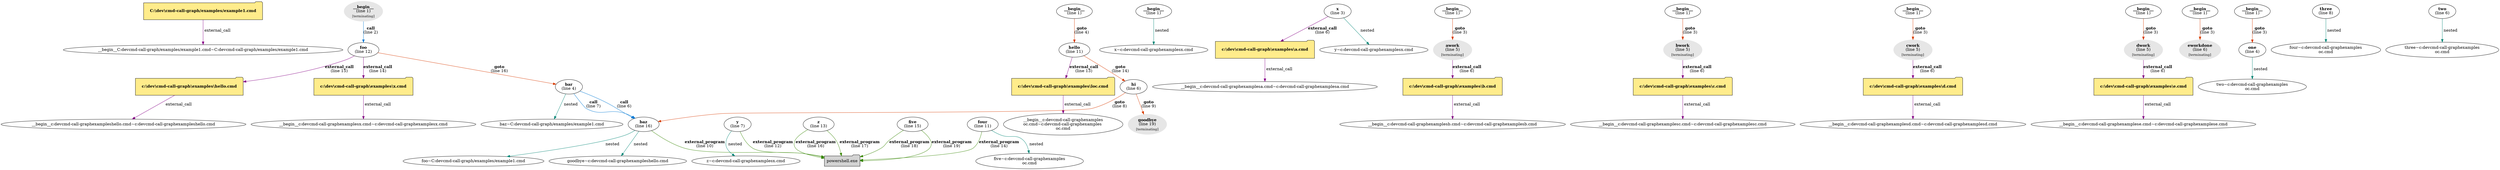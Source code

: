 digraph g {
"C:\dev\cmd-call-graph/examples/example1.cmd" [style=filled,fillcolor="#ffec8b",shape=folder,margin=.3,label=<<b>C:\dev\cmd-call-graph/examples/example1.cmd</b>>]
"C:\dev\cmd-call-graph/examples/example1.cmd" -> "__begin__C:\dev\cmd-call-graph/examples/example1.cmd~C:\dev\cmd-call-graph/examples/example1.cmd" [label=" external_call",color="#850085"]
"__begin__C:\dev\cmd-call-graph/examples/example1.cmd" [color="#e6e6e6",style=filled,label=<<b>__begin__</b><br/>(line 1)<br/><sub>[terminating]</sub>>]
"__begin__C:\dev\cmd-call-graph/examples/example1.cmd" -> "foo" [label=<<b>call</b><br />(line 2)>,color="#0078d4"]
"bar" [label=<<b>bar</b><br/>(line 4)>]
"bar" -> "baz" [label=<<b>call</b><br />(line 6)>,color="#0078d4"]
"bar" -> "baz" [label=<<b>call</b><br />(line 7)>,color="#0078d4"]
"bar" -> "baz~C:\dev\cmd-call-graph/examples/example1.cmd" [label=" nested",color="#008575"]
"baz" [label=<<b>baz</b><br/>(line 8)>]
"baz" -> "foo~C:\dev\cmd-call-graph/examples/example1.cmd" [label=" nested",color="#008575"]
"powershell.exe" [style=filled,shape=folder]
"baz" -> "powershell.exe" [label=<<b>external_program</b><br />(line 10)>,color="#358500"]
"foo" [label=<<b>foo</b><br/>(line 12)>]
"foo" -> "bar" [label=<<b>goto</b><br />(line 16)>,color="#d83b01"]
"c:\dev\cmd-call-graph\examples\hello.cmd" [style=filled,shape=folder,margin=.3,fillcolor="#b8860b",label=<<b>c:\dev\cmd-call-graph\examples\hello.cmd</b><br/>End Parsing>]
"foo" -> "c:\dev\cmd-call-graph\examples\hello.cmd" [label=<<b>external_call</b><br />(line 15)>,color="#850085"]
"c:\dev\cmd-call-graph\examples\x.cmd" [style=filled,shape=folder,margin=.3,fillcolor="#b8860b",label=<<b>c:\dev\cmd-call-graph\examples\x.cmd</b><br/>End Parsing>]
"foo" -> "c:\dev\cmd-call-graph\examples\x.cmd" [label=<<b>external_call</b><br />(line 14)>,color="#850085"]
"__begin__c:\dev\cmd-call-graph\examples\x.cmd" [label=<<b>__begin__</b><br/>(line 1)>]
"__begin__c:\dev\cmd-call-graph\examples\x.cmd" -> "x~c:\dev\cmd-call-graph\examples\x.cmd" [label=" nested",color="#008575"]
"c:\dev\cmd-call-graph\examples\x.cmd" [style=filled,fillcolor="#ffec8b",shape=folder,margin=.3,label=<<b>c:\dev\cmd-call-graph\examples\x.cmd</b>>]
"c:\dev\cmd-call-graph\examples\x.cmd" -> "__begin__c:\dev\cmd-call-graph\examples\x.cmd~c:\dev\cmd-call-graph\examples\x.cmd" [label=" external_call",color="#850085"]
"x" [label=<<b>x</b><br/>(line 3)>]
"c:\dev\cmd-call-graph\examples\a.cmd" [style=filled,shape=folder,margin=.3,fillcolor="#b8860b",label=<<b>c:\dev\cmd-call-graph\examples\a.cmd</b><br/>End Parsing>]
"x" -> "c:\dev\cmd-call-graph\examples\a.cmd" [label=<<b>external_call</b><br />(line 6)>,color="#850085"]
"x" -> "y~c:\dev\cmd-call-graph\examples\x.cmd" [label=" nested",color="#008575"]
"y" [label=<<b>y</b><br/>(line 7)>]
"powershell.exe" [style=filled,shape=folder]
"y" -> "powershell.exe" [label=<<b>external_program</b><br />(line 12)>,color="#358500"]
"y" -> "z~c:\dev\cmd-call-graph\examples\x.cmd" [label=" nested",color="#008575"]
"z" [label=<<b>z</b><br/>(line 13)>]
"powershell.exe" [style=filled,shape=folder]
"z" -> "powershell.exe" [label=<<b>external_program</b><br />(line 16)>,color="#358500"]
"powershell.exe" [style=filled,shape=folder]
"z" -> "powershell.exe" [label=<<b>external_program</b><br />(line 17)>,color="#358500"]
"__begin__c:\dev\cmd-call-graph\examples\a.cmd" [label=<<b>__begin__</b><br/>(line 1)>]
"__begin__c:\dev\cmd-call-graph\examples\a.cmd" -> "awork" [label=<<b>goto</b><br />(line 3)>,color="#d83b01"]
"awork" [color="#e6e6e6",style=filled,label=<<b>awork</b><br/>(line 5)<br/><sub>[terminating]</sub>>]
"c:\dev\cmd-call-graph\examples\b.cmd" [style=filled,shape=folder,margin=.3,fillcolor="#b8860b",label=<<b>c:\dev\cmd-call-graph\examples\b.cmd</b><br/>End Parsing>]
"awork" -> "c:\dev\cmd-call-graph\examples\b.cmd" [label=<<b>external_call</b><br />(line 6)>,color="#850085"]
"c:\dev\cmd-call-graph\examples\a.cmd" [style=filled,fillcolor="#ffec8b",shape=folder,margin=.3,label=<<b>c:\dev\cmd-call-graph\examples\a.cmd</b>>]
"c:\dev\cmd-call-graph\examples\a.cmd" -> "__begin__c:\dev\cmd-call-graph\examples\a.cmd~c:\dev\cmd-call-graph\examples\a.cmd" [label=" external_call",color="#850085"]
"__begin__c:\dev\cmd-call-graph\examples\b.cmd" [label=<<b>__begin__</b><br/>(line 1)>]
"__begin__c:\dev\cmd-call-graph\examples\b.cmd" -> "bwork" [label=<<b>goto</b><br />(line 3)>,color="#d83b01"]
"bwork" [color="#e6e6e6",style=filled,label=<<b>bwork</b><br/>(line 5)<br/><sub>[terminating]</sub>>]
"c:\dev\cmd-call-graph\examples\c.cmd" [style=filled,shape=folder,margin=.3,fillcolor="#b8860b",label=<<b>c:\dev\cmd-call-graph\examples\c.cmd</b><br/>End Parsing>]
"bwork" -> "c:\dev\cmd-call-graph\examples\c.cmd" [label=<<b>external_call</b><br />(line 6)>,color="#850085"]
"c:\dev\cmd-call-graph\examples\b.cmd" [style=filled,fillcolor="#ffec8b",shape=folder,margin=.3,label=<<b>c:\dev\cmd-call-graph\examples\b.cmd</b>>]
"c:\dev\cmd-call-graph\examples\b.cmd" -> "__begin__c:\dev\cmd-call-graph\examples\b.cmd~c:\dev\cmd-call-graph\examples\b.cmd" [label=" external_call",color="#850085"]
"__begin__c:\dev\cmd-call-graph\examples\c.cmd" [label=<<b>__begin__</b><br/>(line 1)>]
"__begin__c:\dev\cmd-call-graph\examples\c.cmd" -> "cwork" [label=<<b>goto</b><br />(line 3)>,color="#d83b01"]
"c:\dev\cmd-call-graph\examples\c.cmd" [style=filled,fillcolor="#ffec8b",shape=folder,margin=.3,label=<<b>c:\dev\cmd-call-graph\examples\c.cmd</b>>]
"c:\dev\cmd-call-graph\examples\c.cmd" -> "__begin__c:\dev\cmd-call-graph\examples\c.cmd~c:\dev\cmd-call-graph\examples\c.cmd" [label=" external_call",color="#850085"]
"cwork" [color="#e6e6e6",style=filled,label=<<b>cwork</b><br/>(line 5)<br/><sub>[terminating]</sub>>]
"c:\dev\cmd-call-graph\examples\d.cmd" [style=filled,shape=folder,margin=.3,fillcolor="#b8860b",label=<<b>c:\dev\cmd-call-graph\examples\d.cmd</b><br/>End Parsing>]
"cwork" -> "c:\dev\cmd-call-graph\examples\d.cmd" [label=<<b>external_call</b><br />(line 6)>,color="#850085"]
"__begin__c:\dev\cmd-call-graph\examples\d.cmd" [label=<<b>__begin__</b><br/>(line 1)>]
"__begin__c:\dev\cmd-call-graph\examples\d.cmd" -> "dwork" [label=<<b>goto</b><br />(line 3)>,color="#d83b01"]
"c:\dev\cmd-call-graph\examples\d.cmd" [style=filled,fillcolor="#ffec8b",shape=folder,margin=.3,label=<<b>c:\dev\cmd-call-graph\examples\d.cmd</b>>]
"c:\dev\cmd-call-graph\examples\d.cmd" -> "__begin__c:\dev\cmd-call-graph\examples\d.cmd~c:\dev\cmd-call-graph\examples\d.cmd" [label=" external_call",color="#850085"]
"dwork" [color="#e6e6e6",style=filled,label=<<b>dwork</b><br/>(line 5)<br/><sub>[terminating]</sub>>]
"c:\dev\cmd-call-graph\examples\e.cmd" [style=filled,shape=folder,margin=.3,fillcolor="#b8860b",label=<<b>c:\dev\cmd-call-graph\examples\e.cmd</b><br/>End Parsing>]
"dwork" -> "c:\dev\cmd-call-graph\examples\e.cmd" [label=<<b>external_call</b><br />(line 6)>,color="#850085"]
"__begin__c:\dev\cmd-call-graph\examples\e.cmd" [label=<<b>__begin__</b><br/>(line 1)>]
"__begin__c:\dev\cmd-call-graph\examples\e.cmd" -> "eworkdone" [label=<<b>goto</b><br />(line 3)>,color="#d83b01"]
"c:\dev\cmd-call-graph\examples\e.cmd" [style=filled,fillcolor="#ffec8b",shape=folder,margin=.3,label=<<b>c:\dev\cmd-call-graph\examples\e.cmd</b>>]
"c:\dev\cmd-call-graph\examples\e.cmd" -> "__begin__c:\dev\cmd-call-graph\examples\e.cmd~c:\dev\cmd-call-graph\examples\e.cmd" [label=" external_call",color="#850085"]
"eworkdone" [color="#e6e6e6",style=filled,label=<<b>eworkdone</b><br/>(line 6)<br/><sub>[terminating]</sub>>]
"__begin__c:\dev\cmd-call-graph\examples\hello.cmd" [label=<<b>__begin__</b><br/>(line 1)>]
"__begin__c:\dev\cmd-call-graph\examples\hello.cmd" -> "hello" [label=<<b>goto</b><br />(line 4)>,color="#d83b01"]
"baz" [label=<<b>baz</b><br/>(line 16)>]
"baz" -> "goodbye~c:\dev\cmd-call-graph\examples\hello.cmd" [label=" nested",color="#008575"]
"c:\dev\cmd-call-graph\examples\hello.cmd" [style=filled,fillcolor="#ffec8b",shape=folder,margin=.3,label=<<b>c:\dev\cmd-call-graph\examples\hello.cmd</b>>]
"c:\dev\cmd-call-graph\examples\hello.cmd" -> "__begin__c:\dev\cmd-call-graph\examples\hello.cmd~c:\dev\cmd-call-graph\examples\hello.cmd" [label=" external_call",color="#850085"]
"goodbye" [color="#e6e6e6",style=filled,label=<<b>goodbye</b><br/>(line 19)<br/><sub>[terminating]</sub>>]
"hello" [label=<<b>hello</b><br/>(line 11)>]
"c:\dev\cmd-call-graph\examples\loc.cmd" [style=filled,shape=folder,margin=.3,fillcolor="#b8860b",label=<<b>c:\dev\cmd-call-graph\examples\loc.cmd</b><br/>End Parsing>]
"hello" -> "c:\dev\cmd-call-graph\examples\loc.cmd" [label=<<b>external_call</b><br />(line 13)>,color="#850085"]
"hello" -> "hi" [label=<<b>goto</b><br />(line 14)>,color="#d83b01"]
"hi" [label=<<b>hi</b><br/>(line 6)>]
"hi" -> "baz" [label=<<b>goto</b><br />(line 8)>,color="#d83b01"]
"hi" -> "goodbye" [label=<<b>goto</b><br />(line 9)>,color="#d83b01"]
"__begin__c:\dev\cmd-call-graph\examples\loc.cmd" [label=<<b>__begin__</b><br/>(line 1)>]
"__begin__c:\dev\cmd-call-graph\examples\loc.cmd" -> "one" [label=<<b>goto</b><br />(line 3)>,color="#d83b01"]
"c:\dev\cmd-call-graph\examples\loc.cmd" [style=filled,fillcolor="#ffec8b",shape=folder,margin=.3,label=<<b>c:\dev\cmd-call-graph\examples\loc.cmd</b>>]
"c:\dev\cmd-call-graph\examples\loc.cmd" -> "__begin__c:\dev\cmd-call-graph\examples\loc.cmd~c:\dev\cmd-call-graph\examples\loc.cmd" [label=" external_call",color="#850085"]
"five" [label=<<b>five</b><br/>(line 15)>]
"powershell.exe" [style=filled,shape=folder]
"five" -> "powershell.exe" [label=<<b>external_program</b><br />(line 18)>,color="#358500"]
"powershell.exe" [style=filled,shape=folder]
"five" -> "powershell.exe" [label=<<b>external_program</b><br />(line 19)>,color="#358500"]
"four" [label=<<b>four</b><br/>(line 11)>]
"four" -> "five~c:\dev\cmd-call-graph\examples\loc.cmd" [label=" nested",color="#008575"]
"powershell.exe" [style=filled,shape=folder]
"four" -> "powershell.exe" [label=<<b>external_program</b><br />(line 14)>,color="#358500"]
"one" [label=<<b>one</b><br/>(line 4)>]
"one" -> "two~c:\dev\cmd-call-graph\examples\loc.cmd" [label=" nested",color="#008575"]
"three" [label=<<b>three</b><br/>(line 8)>]
"three" -> "four~c:\dev\cmd-call-graph\examples\loc.cmd" [label=" nested",color="#008575"]
"two" [label=<<b>two</b><br/>(line 6)>]
"two" -> "three~c:\dev\cmd-call-graph\examples\loc.cmd" [label=" nested",color="#008575"]
}
